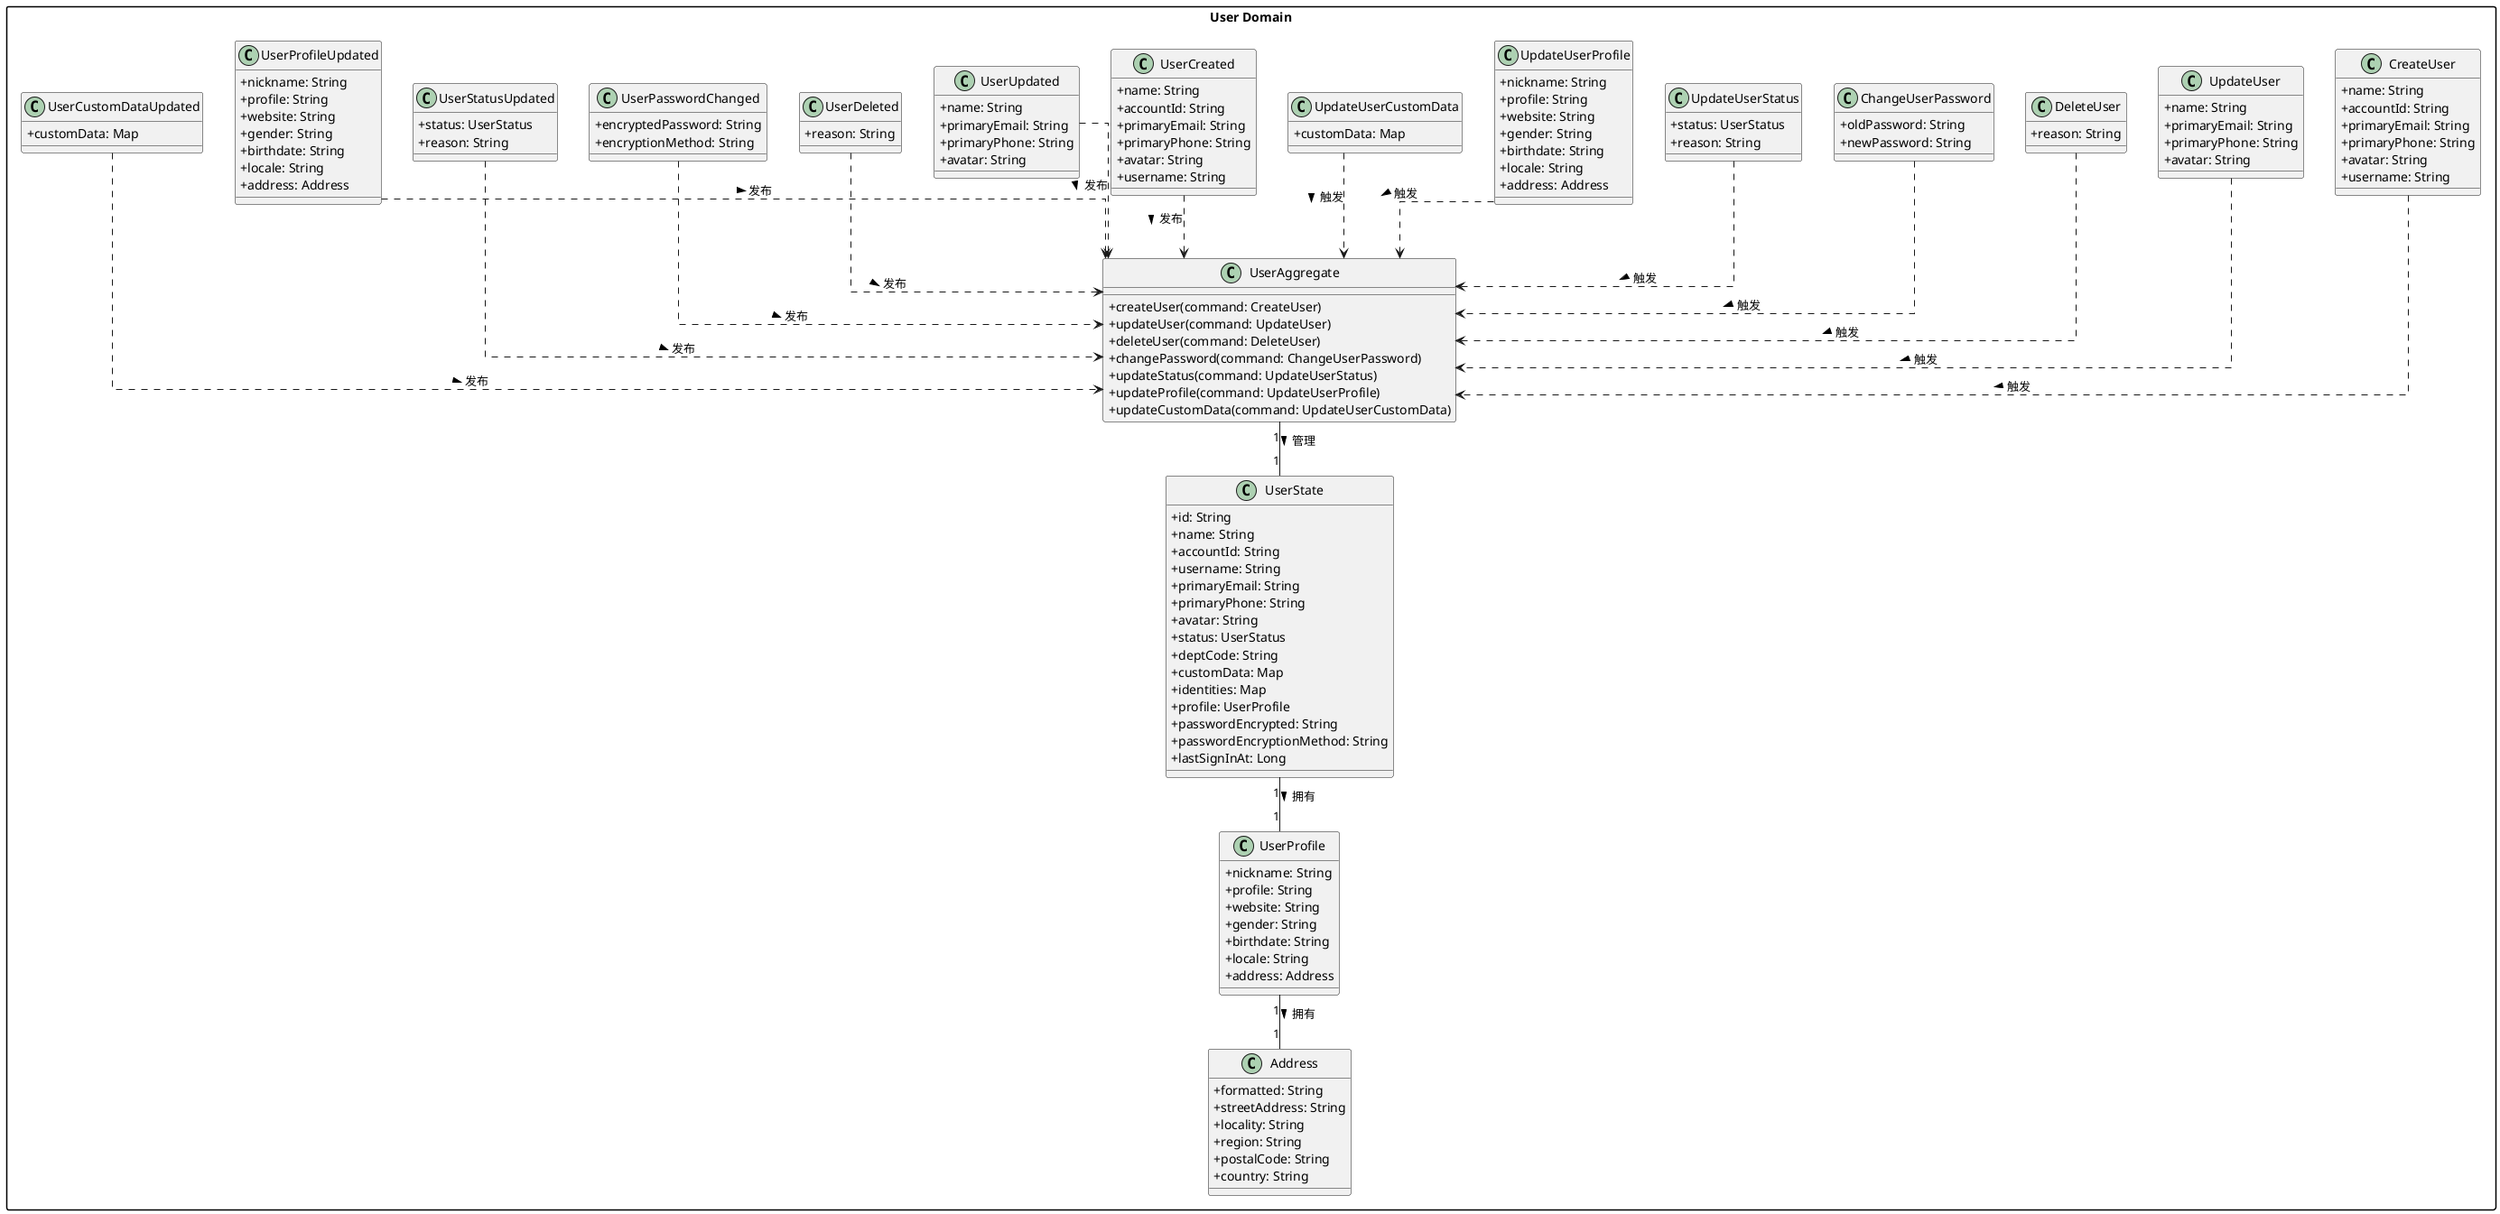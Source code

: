 @startuml User Aggregate

skinparam classAttributeIconSize 0
skinparam packageStyle rectangle
skinparam linetype ortho

package "User Domain" {
    ' 聚合根
    class UserAggregate {
        +createUser(command: CreateUser)
        +updateUser(command: UpdateUser)
        +deleteUser(command: DeleteUser)
        +changePassword(command: ChangeUserPassword)
        +updateStatus(command: UpdateUserStatus)
        +updateProfile(command: UpdateUserProfile)
        +updateCustomData(command: UpdateUserCustomData)
    }

    ' 实体
    class UserState {
        +id: String
        +name: String
        +accountId: String
        +username: String
        +primaryEmail: String
        +primaryPhone: String
        +avatar: String
        +status: UserStatus
        +deptCode: String
        +customData: Map
        +identities: Map
        +profile: UserProfile
        +passwordEncrypted: String
        +passwordEncryptionMethod: String
        +lastSignInAt: Long
    }

    class UserProfile {
        +nickname: String
        +profile: String
        +website: String
        +gender: String
        +birthdate: String
        +locale: String
        +address: Address
    }

    class Address {
        +formatted: String
        +streetAddress: String
        +locality: String
        +region: String
        +postalCode: String
        +country: String
    }

    ' 命令
    class CreateUser {
        +name: String
        +accountId: String
        +primaryEmail: String
        +primaryPhone: String
        +avatar: String
        +username: String
    }
    class UpdateUser {
        +name: String
        +primaryEmail: String
        +primaryPhone: String
        +avatar: String
    }
    class DeleteUser {
        +reason: String
    }
    class ChangeUserPassword {
        +oldPassword: String
        +newPassword: String
    }
    class UpdateUserStatus {
        +status: UserStatus
        +reason: String
    }
    class UpdateUserProfile {
        +nickname: String
        +profile: String
        +website: String
        +gender: String
        +birthdate: String
        +locale: String
        +address: Address
    }
    class UpdateUserCustomData {
        +customData: Map
    }

    ' 事件
    class UserCreated {
        +name: String
        +accountId: String
        +primaryEmail: String
        +primaryPhone: String
        +avatar: String
        +username: String
    }
    class UserUpdated {
        +name: String
        +primaryEmail: String
        +primaryPhone: String
        +avatar: String
    }
    class UserDeleted {
        +reason: String
    }
    class UserPasswordChanged {
        +encryptedPassword: String
        +encryptionMethod: String
    }
    class UserStatusUpdated {
        +status: UserStatus
        +reason: String
    }
    class UserProfileUpdated {
        +nickname: String
        +profile: String
        +website: String
        +gender: String
        +birthdate: String
        +locale: String
        +address: Address
    }
    class UserCustomDataUpdated {
        +customData: Map
    }
}

' 关系定义
UserAggregate "1" -- "1" UserState : 管理 >
UserState "1" -- "1" UserProfile : 拥有 >
UserProfile "1" -- "1" Address : 拥有 >

' 命令与聚合根的关系
CreateUser ..> UserAggregate : 触发 >
UpdateUser ..> UserAggregate : 触发 >
DeleteUser ..> UserAggregate : 触发 >
ChangeUserPassword ..> UserAggregate : 触发 >
UpdateUserStatus ..> UserAggregate : 触发 >
UpdateUserProfile ..> UserAggregate : 触发 >
UpdateUserCustomData ..> UserAggregate : 触发 >

' 事件与聚合根的关系
UserCreated ..> UserAggregate : 发布 >
UserUpdated ..> UserAggregate : 发布 >
UserDeleted ..> UserAggregate : 发布 >
UserPasswordChanged ..> UserAggregate : 发布 >
UserStatusUpdated ..> UserAggregate : 发布 >
UserProfileUpdated ..> UserAggregate : 发布 >
UserCustomDataUpdated ..> UserAggregate : 发布 >

@enduml